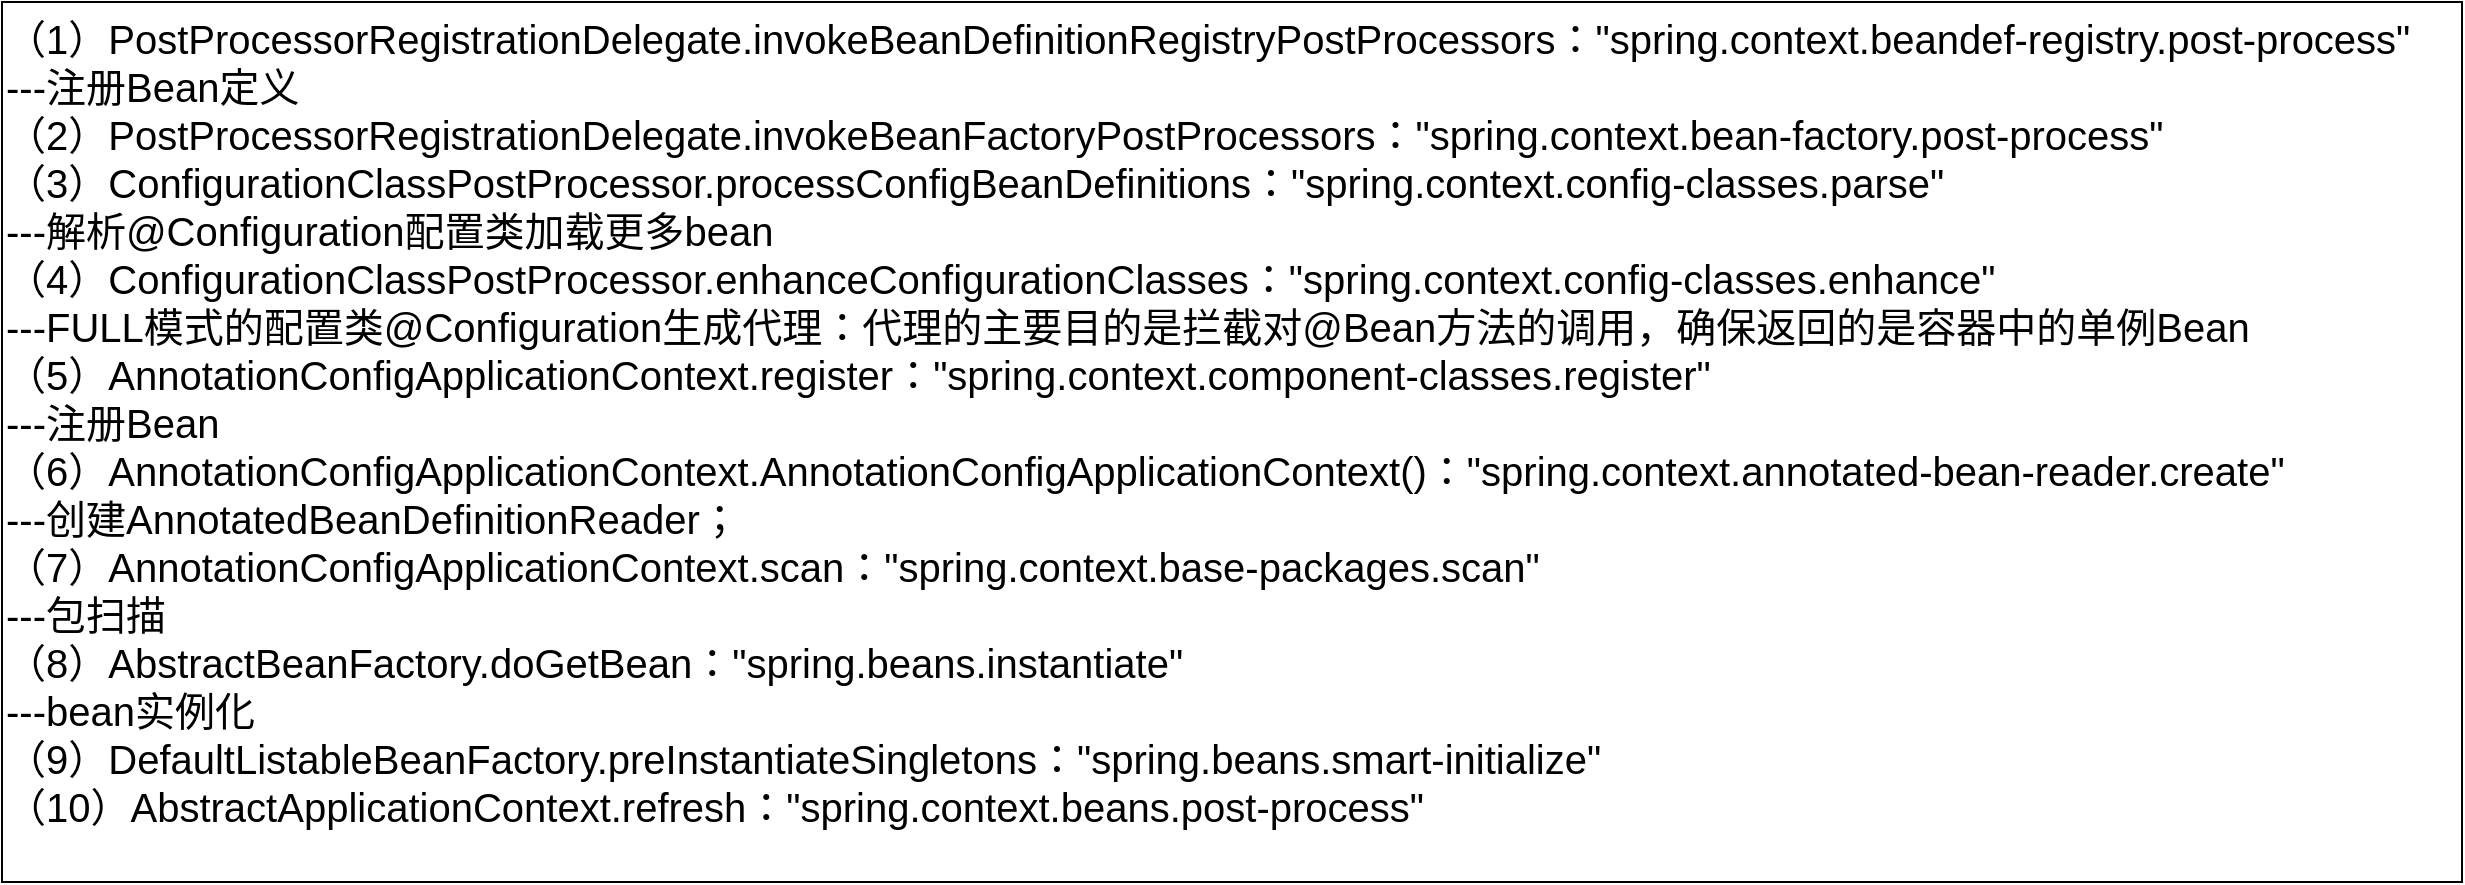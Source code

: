 <mxfile version="26.0.4">
  <diagram name="第 1 页" id="A2wYnKDMZFF023bxGnZ8">
    <mxGraphModel dx="607" dy="844" grid="1" gridSize="10" guides="1" tooltips="1" connect="1" arrows="1" fold="1" page="1" pageScale="1" pageWidth="827" pageHeight="1169" math="0" shadow="0">
      <root>
        <mxCell id="0" />
        <mxCell id="1" parent="0" />
        <mxCell id="lc5mf7nCTQjh2SExQ85K-13" value="&lt;div&gt;（1）PostProcessorRegistrationDelegate.invokeBeanDefinitionRegistryPostProcessors：&quot;spring.context.beandef-registry.post-process&quot;&lt;/div&gt;&lt;div&gt;---注册Bean定义&lt;/div&gt;&lt;div&gt;（2）PostProcessorRegistrationDelegate.invokeBeanFactoryPostProcessors：&quot;spring.context.bean-factory.post-process&quot;&lt;/div&gt;&lt;div&gt;（3）ConfigurationClassPostProcessor.processConfigBeanDefinitions：&quot;spring.context.config-classes.parse&quot;&lt;/div&gt;&lt;div&gt;---解析@Configuration配置类加载更多bean&lt;/div&gt;&lt;div&gt;（4）ConfigurationClassPostProcessor.enhanceConfigurationClasses：&quot;spring.context.config-classes.enhance&quot;&lt;/div&gt;&lt;div&gt;---FULL模式的配置类@Configuration生成代理：代理的主要目的是拦截对@Bean方法的调用，确保返回的是容器中的单例Bean&lt;/div&gt;&lt;div&gt;（5）AnnotationConfigApplicationContext.register：&quot;spring.context.component-classes.register&quot;&lt;/div&gt;&lt;div&gt;---注册Bean&lt;/div&gt;&lt;div&gt;（6）AnnotationConfigApplicationContext.AnnotationConfigApplicationContext()：&quot;spring.context.annotated-bean-reader.create&quot;&lt;/div&gt;&lt;div&gt;---创建AnnotatedBeanDefinitionReader；&lt;/div&gt;&lt;div&gt;（7）AnnotationConfigApplicationContext.scan：&quot;spring.context.base-packages.scan&quot;&lt;/div&gt;&lt;div&gt;---包扫描&lt;/div&gt;&lt;div&gt;（8）AbstractBeanFactory.doGetBean：&quot;spring.beans.instantiate&quot;&lt;/div&gt;&lt;div&gt;---bean实例化&lt;/div&gt;&lt;div&gt;（9）DefaultListableBeanFactory.preInstantiateSingletons：&quot;spring.beans.smart-initialize&quot;&lt;/div&gt;&lt;div&gt;（10）AbstractApplicationContext.refresh：&quot;spring.context.beans.post-process&quot;&lt;/div&gt;" style="rounded=0;whiteSpace=wrap;html=1;verticalAlign=top;align=left;fontSize=20;" parent="1" vertex="1">
          <mxGeometry x="1150" y="20" width="1230" height="440" as="geometry" />
        </mxCell>
      </root>
    </mxGraphModel>
  </diagram>
</mxfile>
